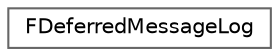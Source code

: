 digraph "Graphical Class Hierarchy"
{
 // INTERACTIVE_SVG=YES
 // LATEX_PDF_SIZE
  bgcolor="transparent";
  edge [fontname=Helvetica,fontsize=10,labelfontname=Helvetica,labelfontsize=10];
  node [fontname=Helvetica,fontsize=10,shape=box,height=0.2,width=0.4];
  rankdir="LR";
  Node0 [id="Node000000",label="FDeferredMessageLog",height=0.2,width=0.4,color="grey40", fillcolor="white", style="filled",URL="$d0/d92/classFDeferredMessageLog.html",tooltip="Thread safe proxy for the FMessageLog while performing async loading."];
}
